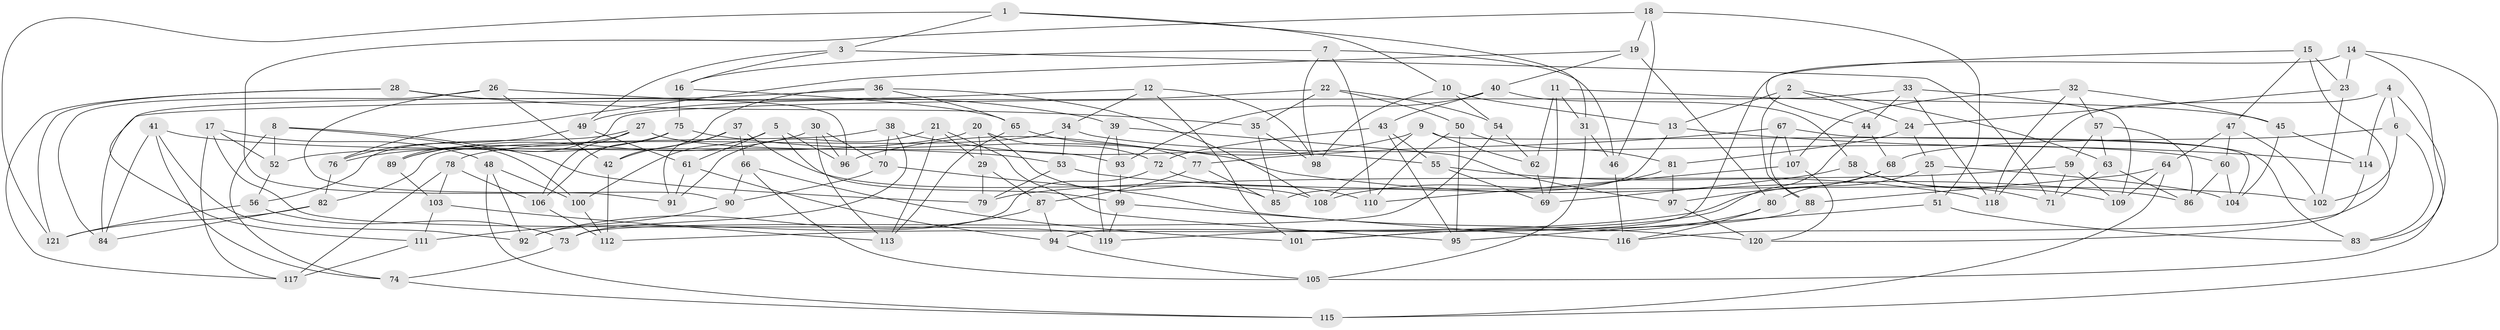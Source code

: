 // coarse degree distribution, {6: 0.5675675675675675, 4: 0.35135135135135137, 5: 0.06756756756756757, 3: 0.013513513513513514}
// Generated by graph-tools (version 1.1) at 2025/42/03/06/25 10:42:22]
// undirected, 121 vertices, 242 edges
graph export_dot {
graph [start="1"]
  node [color=gray90,style=filled];
  1;
  2;
  3;
  4;
  5;
  6;
  7;
  8;
  9;
  10;
  11;
  12;
  13;
  14;
  15;
  16;
  17;
  18;
  19;
  20;
  21;
  22;
  23;
  24;
  25;
  26;
  27;
  28;
  29;
  30;
  31;
  32;
  33;
  34;
  35;
  36;
  37;
  38;
  39;
  40;
  41;
  42;
  43;
  44;
  45;
  46;
  47;
  48;
  49;
  50;
  51;
  52;
  53;
  54;
  55;
  56;
  57;
  58;
  59;
  60;
  61;
  62;
  63;
  64;
  65;
  66;
  67;
  68;
  69;
  70;
  71;
  72;
  73;
  74;
  75;
  76;
  77;
  78;
  79;
  80;
  81;
  82;
  83;
  84;
  85;
  86;
  87;
  88;
  89;
  90;
  91;
  92;
  93;
  94;
  95;
  96;
  97;
  98;
  99;
  100;
  101;
  102;
  103;
  104;
  105;
  106;
  107;
  108;
  109;
  110;
  111;
  112;
  113;
  114;
  115;
  116;
  117;
  118;
  119;
  120;
  121;
  1 -- 121;
  1 -- 31;
  1 -- 10;
  1 -- 3;
  2 -- 88;
  2 -- 13;
  2 -- 63;
  2 -- 24;
  3 -- 71;
  3 -- 49;
  3 -- 16;
  4 -- 105;
  4 -- 118;
  4 -- 6;
  4 -- 114;
  5 -- 99;
  5 -- 61;
  5 -- 100;
  5 -- 96;
  6 -- 68;
  6 -- 102;
  6 -- 83;
  7 -- 46;
  7 -- 98;
  7 -- 110;
  7 -- 16;
  8 -- 74;
  8 -- 100;
  8 -- 52;
  8 -- 79;
  9 -- 62;
  9 -- 104;
  9 -- 108;
  9 -- 96;
  10 -- 54;
  10 -- 98;
  10 -- 13;
  11 -- 45;
  11 -- 31;
  11 -- 62;
  11 -- 69;
  12 -- 84;
  12 -- 34;
  12 -- 101;
  12 -- 98;
  13 -- 114;
  13 -- 85;
  14 -- 115;
  14 -- 94;
  14 -- 83;
  14 -- 23;
  15 -- 44;
  15 -- 116;
  15 -- 47;
  15 -- 23;
  16 -- 65;
  16 -- 75;
  17 -- 119;
  17 -- 48;
  17 -- 117;
  17 -- 52;
  18 -- 46;
  18 -- 19;
  18 -- 51;
  18 -- 90;
  19 -- 76;
  19 -- 80;
  19 -- 40;
  20 -- 52;
  20 -- 29;
  20 -- 85;
  20 -- 72;
  21 -- 95;
  21 -- 29;
  21 -- 91;
  21 -- 113;
  22 -- 50;
  22 -- 49;
  22 -- 54;
  22 -- 35;
  23 -- 102;
  23 -- 24;
  24 -- 81;
  24 -- 25;
  25 -- 104;
  25 -- 51;
  25 -- 112;
  26 -- 39;
  26 -- 84;
  26 -- 91;
  26 -- 42;
  27 -- 56;
  27 -- 89;
  27 -- 93;
  27 -- 106;
  28 -- 117;
  28 -- 121;
  28 -- 35;
  28 -- 96;
  29 -- 87;
  29 -- 79;
  30 -- 70;
  30 -- 96;
  30 -- 113;
  30 -- 89;
  31 -- 46;
  31 -- 105;
  32 -- 107;
  32 -- 57;
  32 -- 45;
  32 -- 118;
  33 -- 118;
  33 -- 44;
  33 -- 89;
  33 -- 109;
  34 -- 60;
  34 -- 78;
  34 -- 53;
  35 -- 85;
  35 -- 98;
  36 -- 42;
  36 -- 65;
  36 -- 111;
  36 -- 108;
  37 -- 108;
  37 -- 66;
  37 -- 91;
  37 -- 42;
  38 -- 55;
  38 -- 82;
  38 -- 70;
  38 -- 73;
  39 -- 93;
  39 -- 119;
  39 -- 97;
  40 -- 43;
  40 -- 58;
  40 -- 93;
  41 -- 92;
  41 -- 74;
  41 -- 84;
  41 -- 53;
  42 -- 112;
  43 -- 55;
  43 -- 72;
  43 -- 95;
  44 -- 119;
  44 -- 68;
  45 -- 114;
  45 -- 104;
  46 -- 116;
  47 -- 64;
  47 -- 60;
  47 -- 102;
  48 -- 115;
  48 -- 100;
  48 -- 92;
  49 -- 61;
  49 -- 76;
  50 -- 95;
  50 -- 81;
  50 -- 110;
  51 -- 83;
  51 -- 95;
  52 -- 56;
  53 -- 102;
  53 -- 79;
  54 -- 62;
  54 -- 73;
  55 -- 118;
  55 -- 69;
  56 -- 121;
  56 -- 73;
  57 -- 86;
  57 -- 59;
  57 -- 63;
  58 -- 71;
  58 -- 109;
  58 -- 69;
  59 -- 79;
  59 -- 109;
  59 -- 71;
  60 -- 104;
  60 -- 86;
  61 -- 91;
  61 -- 94;
  62 -- 69;
  63 -- 71;
  63 -- 86;
  64 -- 109;
  64 -- 88;
  64 -- 115;
  65 -- 77;
  65 -- 113;
  66 -- 101;
  66 -- 90;
  66 -- 105;
  67 -- 83;
  67 -- 88;
  67 -- 77;
  67 -- 107;
  68 -- 97;
  68 -- 80;
  70 -- 90;
  70 -- 120;
  72 -- 92;
  72 -- 110;
  73 -- 74;
  74 -- 115;
  75 -- 76;
  75 -- 106;
  75 -- 86;
  76 -- 82;
  77 -- 87;
  77 -- 85;
  78 -- 103;
  78 -- 106;
  78 -- 117;
  80 -- 101;
  80 -- 116;
  81 -- 108;
  81 -- 97;
  82 -- 121;
  82 -- 84;
  87 -- 94;
  87 -- 92;
  88 -- 101;
  89 -- 103;
  90 -- 111;
  93 -- 99;
  94 -- 105;
  97 -- 120;
  99 -- 119;
  99 -- 116;
  100 -- 112;
  103 -- 111;
  103 -- 113;
  106 -- 112;
  107 -- 110;
  107 -- 120;
  111 -- 117;
  114 -- 120;
}
